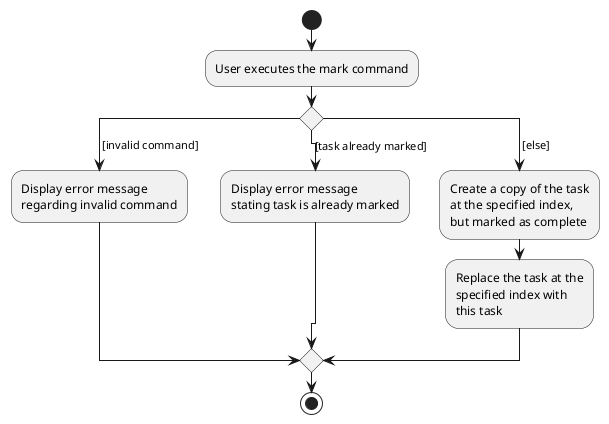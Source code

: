 @startuml
start
:User executes the mark command;
switch ()
case ( [invalid command] )
  :Display error message
  regarding invalid command;
case ( [task already marked] )
  :Display error message
  stating task is already marked;
case ( [else] )
  :Create a copy of the task
  at the specified index,
  but marked as complete;
  :Replace the task at the
  specified index with
  this task;
endswitch
stop
@enduml
